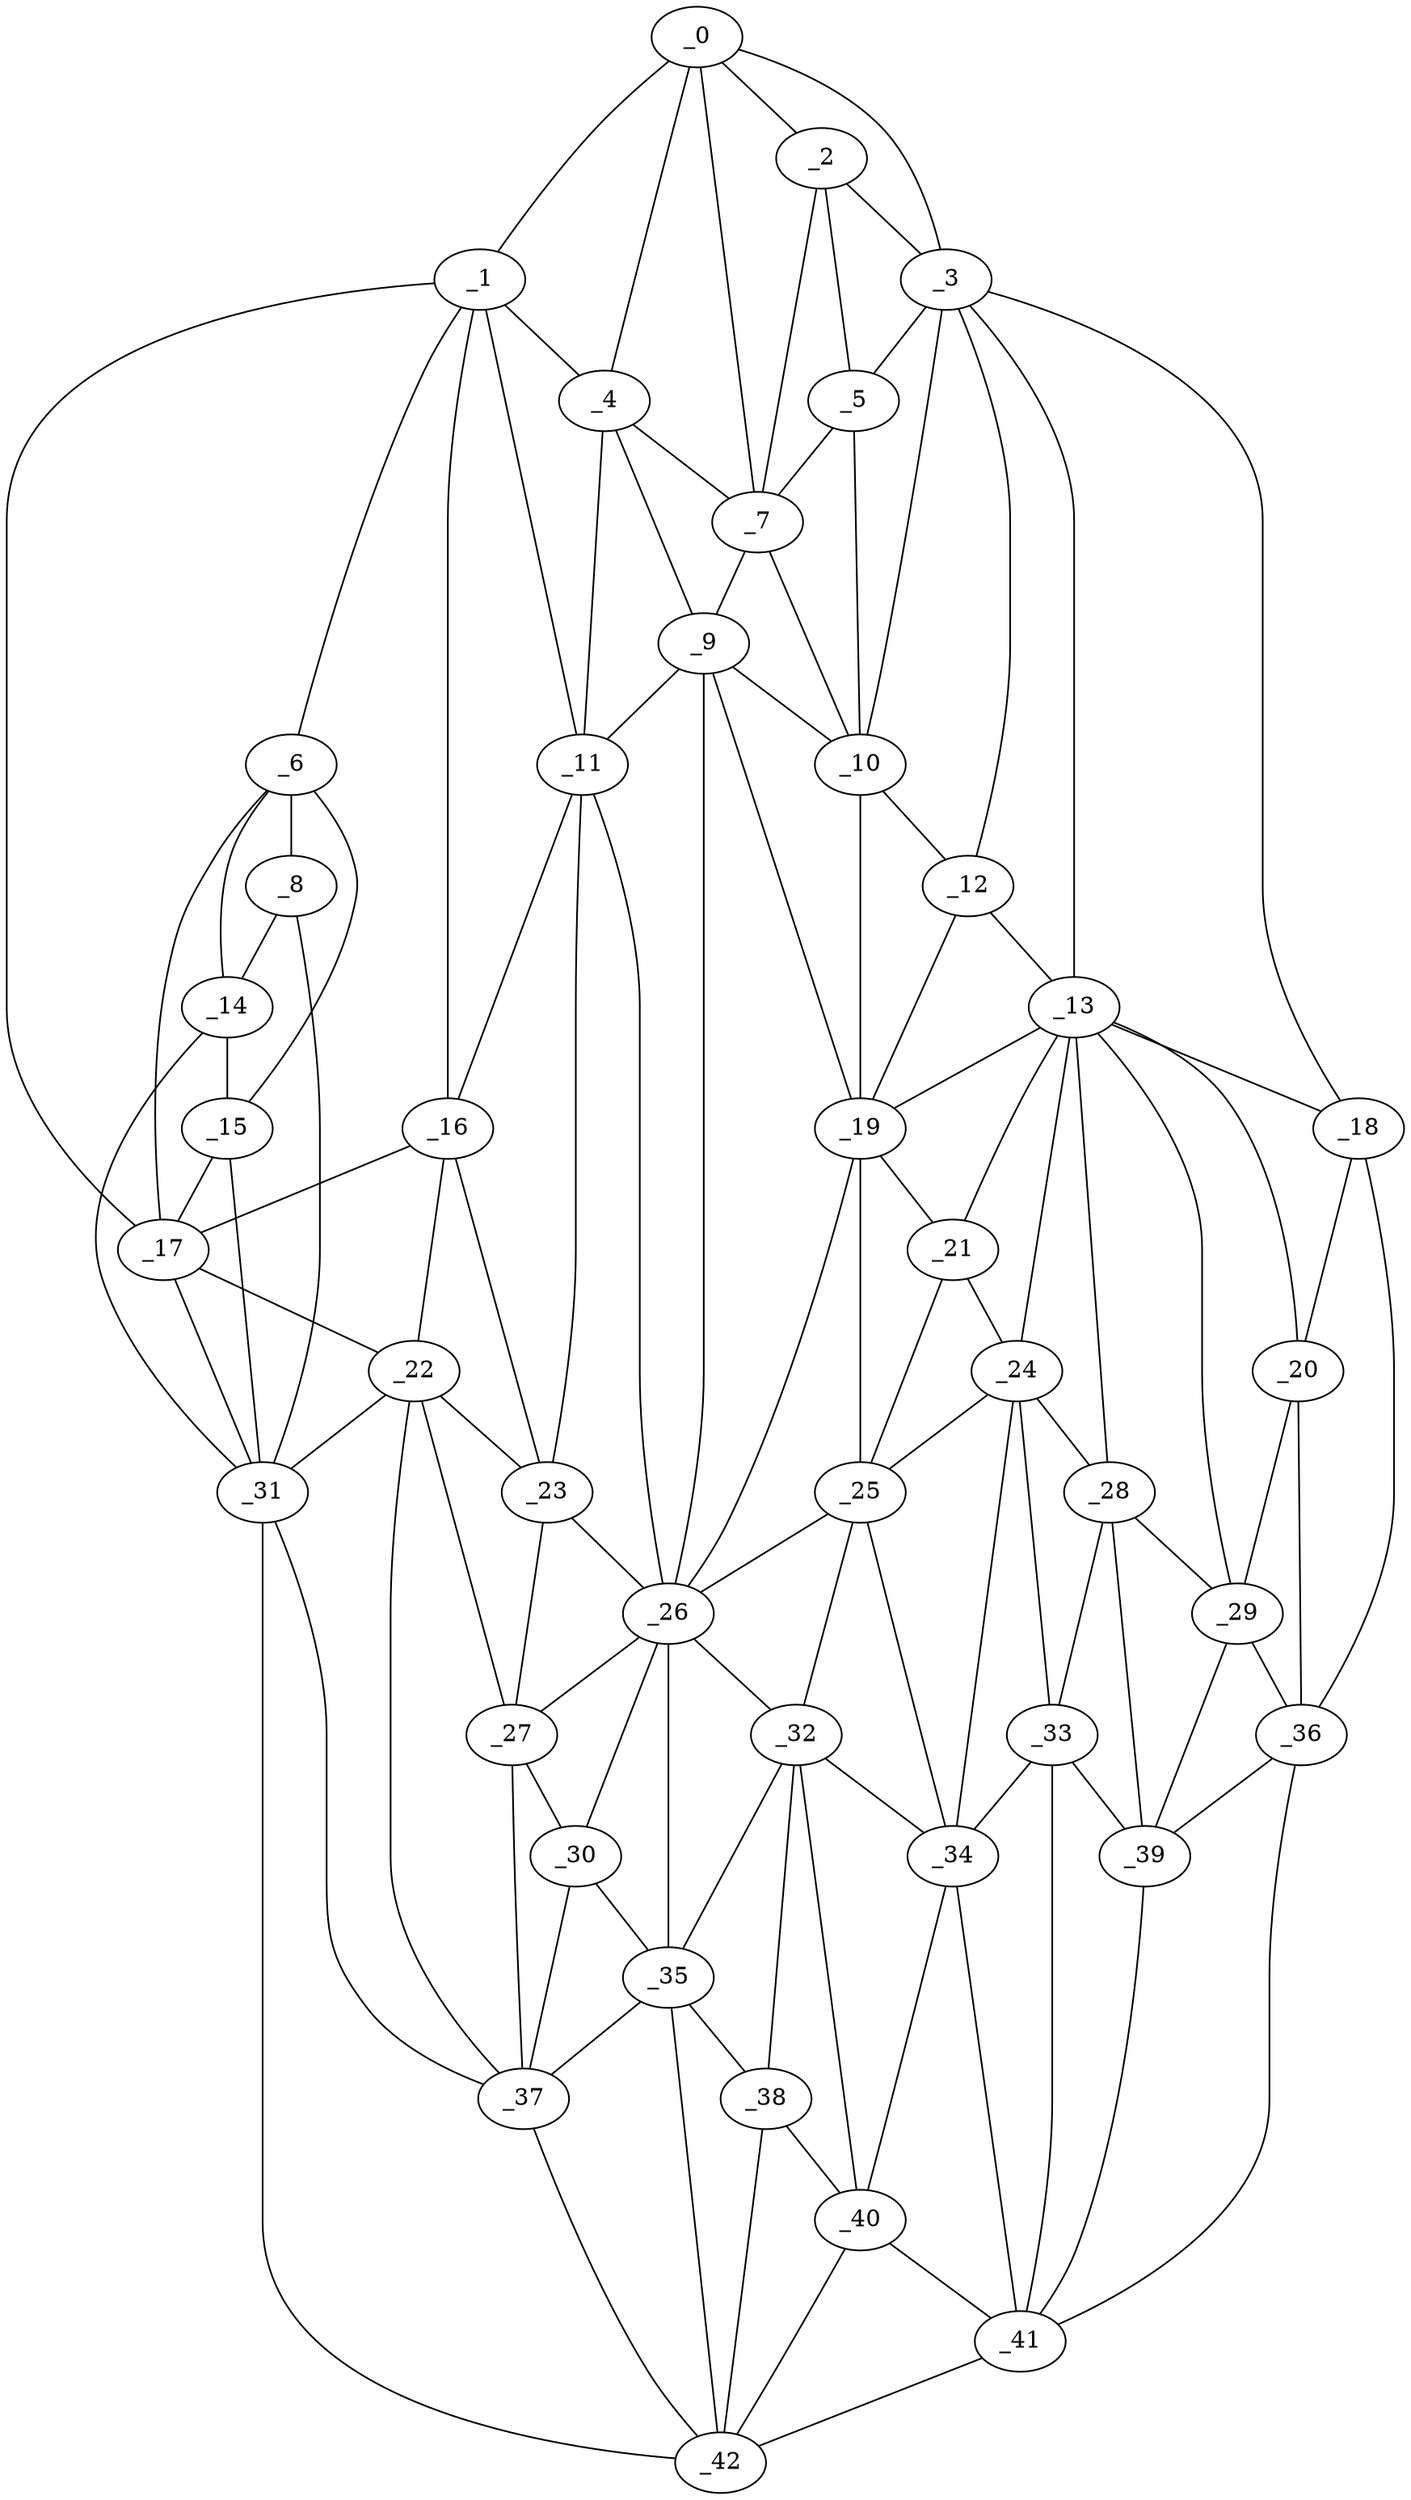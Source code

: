 graph "obj49__260.gxl" {
	_0	 [x=37,
		y=57];
	_1	 [x=38,
		y=11];
	_0 -- _1	 [valence=1];
	_2	 [x=40,
		y=67];
	_0 -- _2	 [valence=1];
	_3	 [x=44,
		y=85];
	_0 -- _3	 [valence=1];
	_4	 [x=45,
		y=53];
	_0 -- _4	 [valence=1];
	_7	 [x=48,
		y=63];
	_0 -- _7	 [valence=2];
	_1 -- _4	 [valence=2];
	_6	 [x=46,
		y=6];
	_1 -- _6	 [valence=1];
	_11	 [x=57,
		y=44];
	_1 -- _11	 [valence=1];
	_16	 [x=66,
		y=28];
	_1 -- _16	 [valence=2];
	_17	 [x=67,
		y=23];
	_1 -- _17	 [valence=1];
	_2 -- _3	 [valence=1];
	_5	 [x=45,
		y=72];
	_2 -- _5	 [valence=2];
	_2 -- _7	 [valence=2];
	_3 -- _5	 [valence=1];
	_10	 [x=56,
		y=74];
	_3 -- _10	 [valence=2];
	_12	 [x=58,
		y=86];
	_3 -- _12	 [valence=2];
	_13	 [x=58,
		y=92];
	_3 -- _13	 [valence=2];
	_18	 [x=70,
		y=126];
	_3 -- _18	 [valence=1];
	_4 -- _7	 [valence=1];
	_9	 [x=56,
		y=64];
	_4 -- _9	 [valence=1];
	_4 -- _11	 [valence=2];
	_5 -- _7	 [valence=1];
	_5 -- _10	 [valence=2];
	_8	 [x=53,
		y=3];
	_6 -- _8	 [valence=1];
	_14	 [x=61,
		y=6];
	_6 -- _14	 [valence=1];
	_15	 [x=65,
		y=14];
	_6 -- _15	 [valence=2];
	_6 -- _17	 [valence=1];
	_7 -- _9	 [valence=2];
	_7 -- _10	 [valence=2];
	_8 -- _14	 [valence=2];
	_31	 [x=88,
		y=15];
	_8 -- _31	 [valence=1];
	_9 -- _10	 [valence=2];
	_9 -- _11	 [valence=2];
	_19	 [x=71,
		y=80];
	_9 -- _19	 [valence=2];
	_26	 [x=82,
		y=59];
	_9 -- _26	 [valence=1];
	_10 -- _12	 [valence=2];
	_10 -- _19	 [valence=2];
	_11 -- _16	 [valence=1];
	_23	 [x=80,
		y=43];
	_11 -- _23	 [valence=2];
	_11 -- _26	 [valence=2];
	_12 -- _13	 [valence=2];
	_12 -- _19	 [valence=2];
	_13 -- _18	 [valence=2];
	_13 -- _19	 [valence=2];
	_20	 [x=71,
		y=119];
	_13 -- _20	 [valence=2];
	_21	 [x=77,
		y=84];
	_13 -- _21	 [valence=2];
	_24	 [x=80,
		y=89];
	_13 -- _24	 [valence=2];
	_28	 [x=85,
		y=97];
	_13 -- _28	 [valence=2];
	_29	 [x=86,
		y=104];
	_13 -- _29	 [valence=1];
	_14 -- _15	 [valence=2];
	_14 -- _31	 [valence=1];
	_15 -- _17	 [valence=2];
	_15 -- _31	 [valence=2];
	_16 -- _17	 [valence=1];
	_22	 [x=80,
		y=30];
	_16 -- _22	 [valence=1];
	_16 -- _23	 [valence=2];
	_17 -- _22	 [valence=2];
	_17 -- _31	 [valence=1];
	_18 -- _20	 [valence=1];
	_36	 [x=91,
		y=118];
	_18 -- _36	 [valence=1];
	_19 -- _21	 [valence=2];
	_25	 [x=81,
		y=79];
	_19 -- _25	 [valence=1];
	_19 -- _26	 [valence=2];
	_20 -- _29	 [valence=2];
	_20 -- _36	 [valence=1];
	_21 -- _24	 [valence=2];
	_21 -- _25	 [valence=2];
	_22 -- _23	 [valence=2];
	_27	 [x=85,
		y=50];
	_22 -- _27	 [valence=1];
	_22 -- _31	 [valence=2];
	_37	 [x=93,
		y=54];
	_22 -- _37	 [valence=2];
	_23 -- _26	 [valence=2];
	_23 -- _27	 [valence=1];
	_24 -- _25	 [valence=2];
	_24 -- _28	 [valence=1];
	_33	 [x=89,
		y=91];
	_24 -- _33	 [valence=1];
	_34	 [x=90,
		y=82];
	_24 -- _34	 [valence=2];
	_25 -- _26	 [valence=1];
	_32	 [x=88,
		y=73];
	_25 -- _32	 [valence=2];
	_25 -- _34	 [valence=2];
	_26 -- _27	 [valence=2];
	_30	 [x=87,
		y=55];
	_26 -- _30	 [valence=2];
	_26 -- _32	 [valence=2];
	_35	 [x=91,
		y=60];
	_26 -- _35	 [valence=1];
	_27 -- _30	 [valence=1];
	_27 -- _37	 [valence=2];
	_28 -- _29	 [valence=2];
	_28 -- _33	 [valence=2];
	_39	 [x=94,
		y=98];
	_28 -- _39	 [valence=2];
	_29 -- _36	 [valence=2];
	_29 -- _39	 [valence=2];
	_30 -- _35	 [valence=2];
	_30 -- _37	 [valence=1];
	_31 -- _37	 [valence=2];
	_42	 [x=97,
		y=59];
	_31 -- _42	 [valence=1];
	_32 -- _34	 [valence=2];
	_32 -- _35	 [valence=2];
	_38	 [x=93,
		y=69];
	_32 -- _38	 [valence=2];
	_40	 [x=96,
		y=73];
	_32 -- _40	 [valence=2];
	_33 -- _34	 [valence=2];
	_33 -- _39	 [valence=1];
	_41	 [x=96,
		y=93];
	_33 -- _41	 [valence=1];
	_34 -- _40	 [valence=2];
	_34 -- _41	 [valence=2];
	_35 -- _37	 [valence=2];
	_35 -- _38	 [valence=2];
	_35 -- _42	 [valence=1];
	_36 -- _39	 [valence=2];
	_36 -- _41	 [valence=1];
	_37 -- _42	 [valence=1];
	_38 -- _40	 [valence=2];
	_38 -- _42	 [valence=2];
	_39 -- _41	 [valence=2];
	_40 -- _41	 [valence=2];
	_40 -- _42	 [valence=1];
	_41 -- _42	 [valence=1];
}
